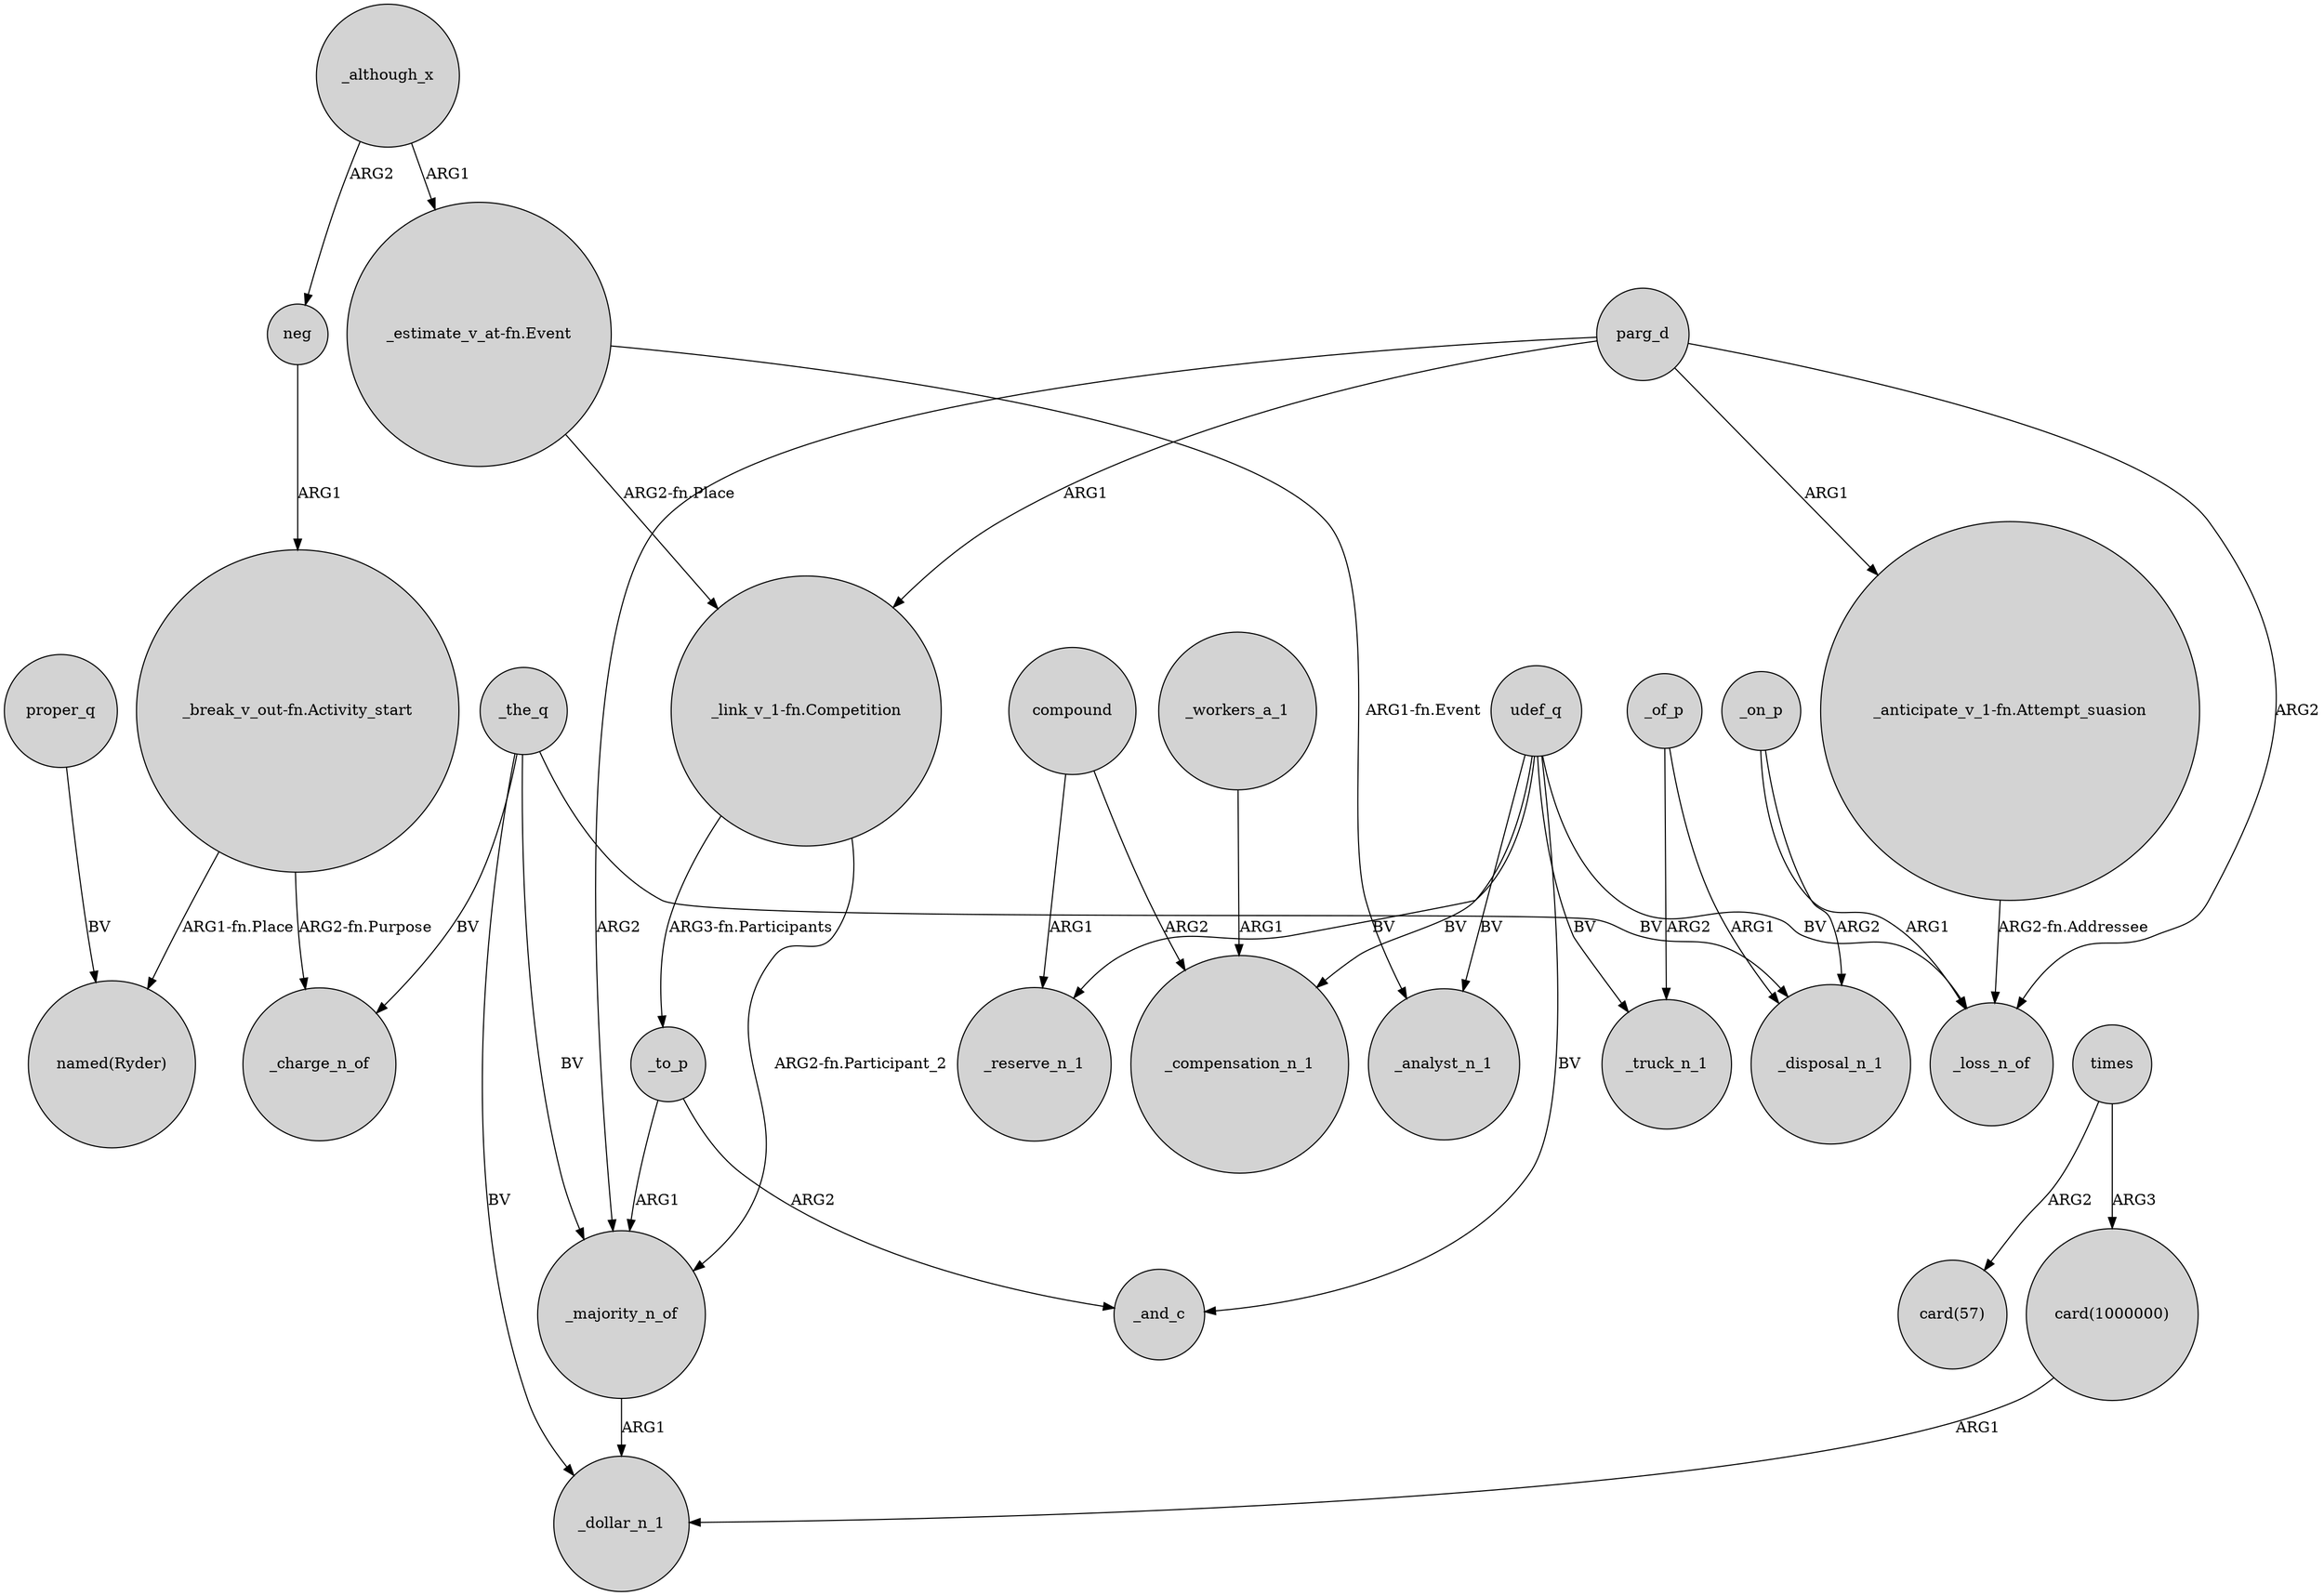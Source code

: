 digraph {
	node [shape=circle style=filled]
	_to_p -> _majority_n_of [label=ARG1]
	proper_q -> "named(Ryder)" [label=BV]
	udef_q -> _reserve_n_1 [label=BV]
	parg_d -> _loss_n_of [label=ARG2]
	udef_q -> _analyst_n_1 [label=BV]
	_of_p -> _truck_n_1 [label=ARG2]
	_on_p -> _loss_n_of [label=ARG1]
	_the_q -> _charge_n_of [label=BV]
	_majority_n_of -> _dollar_n_1 [label=ARG1]
	_the_q -> _disposal_n_1 [label=BV]
	_on_p -> _disposal_n_1 [label=ARG2]
	"_estimate_v_at-fn.Event" -> _analyst_n_1 [label="ARG1-fn.Event"]
	"_link_v_1-fn.Competition" -> _majority_n_of [label="ARG2-fn.Participant_2"]
	times -> "card(1000000)" [label=ARG3]
	parg_d -> "_link_v_1-fn.Competition" [label=ARG1]
	_the_q -> _dollar_n_1 [label=BV]
	udef_q -> _and_c [label=BV]
	"_break_v_out-fn.Activity_start" -> "named(Ryder)" [label="ARG1-fn.Place"]
	"_estimate_v_at-fn.Event" -> "_link_v_1-fn.Competition" [label="ARG2-fn.Place"]
	udef_q -> _compensation_n_1 [label=BV]
	parg_d -> _majority_n_of [label=ARG2]
	parg_d -> "_anticipate_v_1-fn.Attempt_suasion" [label=ARG1]
	_to_p -> _and_c [label=ARG2]
	udef_q -> _loss_n_of [label=BV]
	"_anticipate_v_1-fn.Attempt_suasion" -> _loss_n_of [label="ARG2-fn.Addressee"]
	_the_q -> _majority_n_of [label=BV]
	"card(1000000)" -> _dollar_n_1 [label=ARG1]
	compound -> _reserve_n_1 [label=ARG1]
	"_break_v_out-fn.Activity_start" -> _charge_n_of [label="ARG2-fn.Purpose"]
	_although_x -> neg [label=ARG2]
	compound -> _compensation_n_1 [label=ARG2]
	times -> "card(57)" [label=ARG2]
	_of_p -> _disposal_n_1 [label=ARG1]
	_workers_a_1 -> _compensation_n_1 [label=ARG1]
	_although_x -> "_estimate_v_at-fn.Event" [label=ARG1]
	neg -> "_break_v_out-fn.Activity_start" [label=ARG1]
	"_link_v_1-fn.Competition" -> _to_p [label="ARG3-fn.Participants"]
	udef_q -> _truck_n_1 [label=BV]
}
